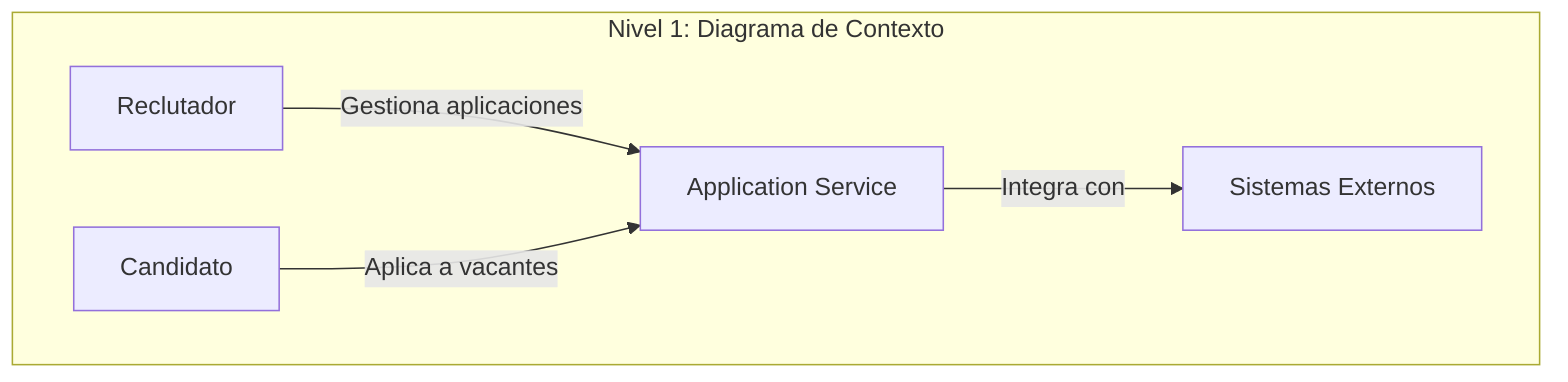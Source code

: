 graph TB
    subgraph "Nivel 1: Diagrama de Contexto"
        R[Reclutador]
        C[Candidato]
        AS[Application Service]
        ES[Sistemas Externos]

        R -->|Gestiona aplicaciones| AS
        C -->|Aplica a vacantes| AS
        AS -->|Integra con| ES
    end